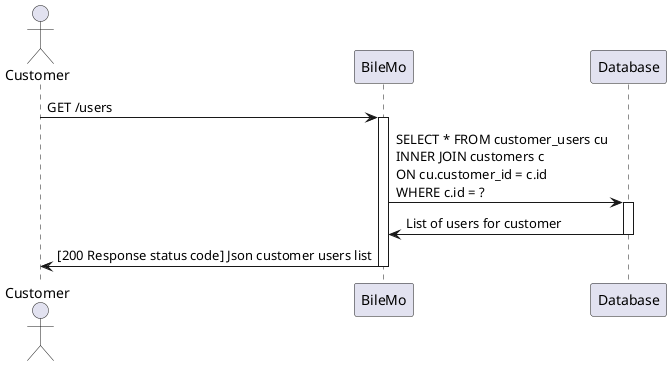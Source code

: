 @startuml

actor Customer
participant BileMo
participant "Database" as DB

Customer -> BileMo : GET /users
activate BileMo
BileMo -> DB : SELECT * FROM customer_users cu \nINNER JOIN customers c \nON cu.customer_id = c.id \nWHERE c.id = ?
activate DB
DB -> BileMo : List of users for customer
deactivate DB
BileMo -> Customer : [200 Response status code] Json customer users list
deactivate BileMo


@enduml
